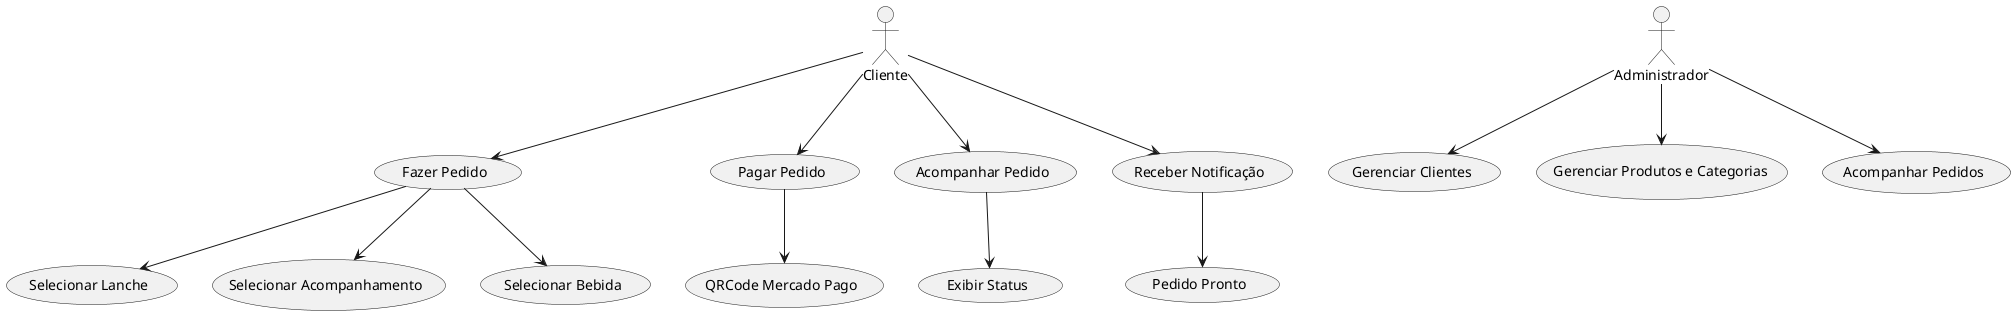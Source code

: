 @startuml
actor Cliente
actor Administrador

Cliente --> (Fazer Pedido)
Cliente --> (Pagar Pedido)
Cliente --> (Acompanhar Pedido)
Cliente --> (Receber Notificação)

Administrador --> (Gerenciar Clientes)
Administrador --> (Gerenciar Produtos e Categorias)
Administrador --> (Acompanhar Pedidos)

(Fazer Pedido) --> (Selecionar Lanche)
(Fazer Pedido) --> (Selecionar Acompanhamento)
(Fazer Pedido) --> (Selecionar Bebida)
(Pagar Pedido) --> (QRCode Mercado Pago)
(Acompanhar Pedido) --> (Exibir Status)
(Receber Notificação) --> (Pedido Pronto)

@enduml